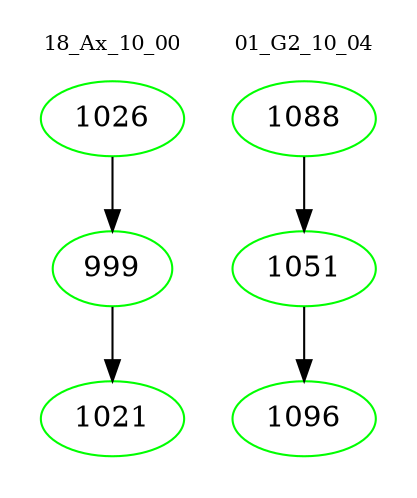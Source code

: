 digraph{
subgraph cluster_0 {
color = white
label = "18_Ax_10_00";
fontsize=10;
T0_1026 [label="1026", color="green"]
T0_1026 -> T0_999 [color="black"]
T0_999 [label="999", color="green"]
T0_999 -> T0_1021 [color="black"]
T0_1021 [label="1021", color="green"]
}
subgraph cluster_1 {
color = white
label = "01_G2_10_04";
fontsize=10;
T1_1088 [label="1088", color="green"]
T1_1088 -> T1_1051 [color="black"]
T1_1051 [label="1051", color="green"]
T1_1051 -> T1_1096 [color="black"]
T1_1096 [label="1096", color="green"]
}
}
